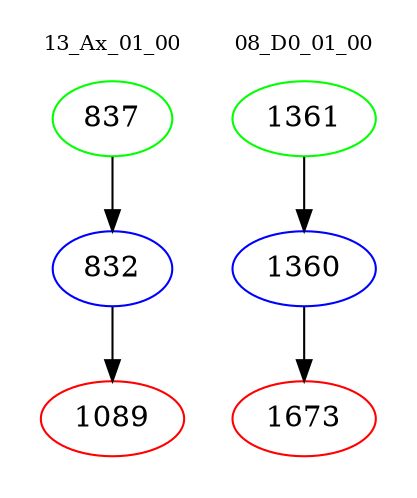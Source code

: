 digraph{
subgraph cluster_0 {
color = white
label = "13_Ax_01_00";
fontsize=10;
T0_837 [label="837", color="green"]
T0_837 -> T0_832 [color="black"]
T0_832 [label="832", color="blue"]
T0_832 -> T0_1089 [color="black"]
T0_1089 [label="1089", color="red"]
}
subgraph cluster_1 {
color = white
label = "08_D0_01_00";
fontsize=10;
T1_1361 [label="1361", color="green"]
T1_1361 -> T1_1360 [color="black"]
T1_1360 [label="1360", color="blue"]
T1_1360 -> T1_1673 [color="black"]
T1_1673 [label="1673", color="red"]
}
}
